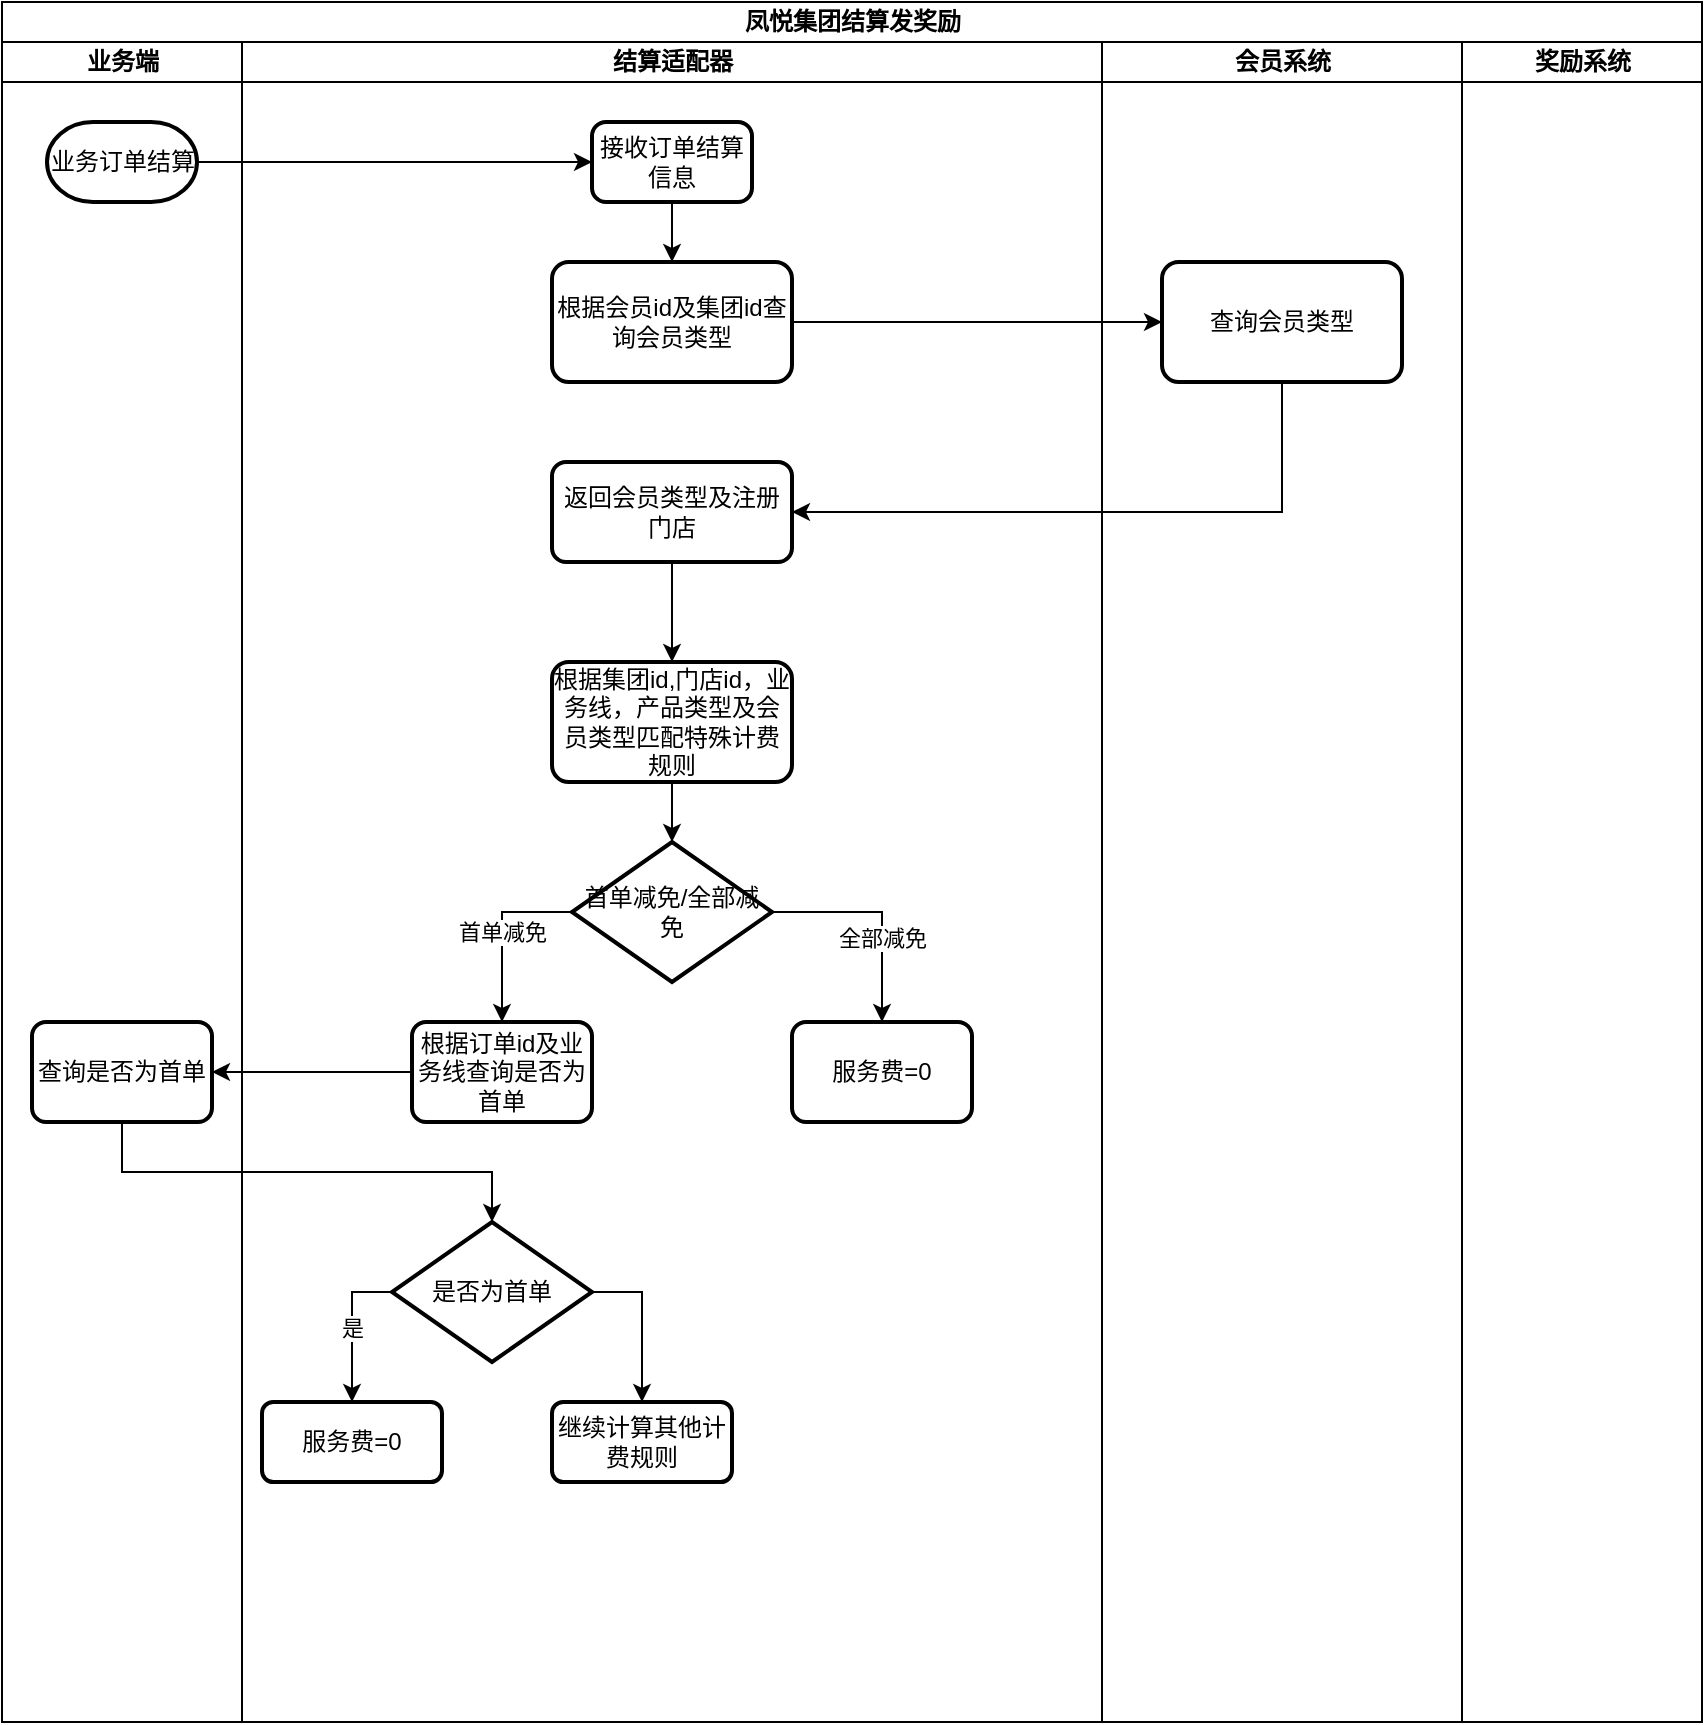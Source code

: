 <mxfile version="23.1.5" type="github">
  <diagram id="prtHgNgQTEPvFCAcTncT" name="Page-1">
    <mxGraphModel dx="977" dy="537" grid="1" gridSize="10" guides="1" tooltips="1" connect="1" arrows="1" fold="1" page="1" pageScale="1" pageWidth="827" pageHeight="1169" math="0" shadow="0">
      <root>
        <mxCell id="0" />
        <mxCell id="1" parent="0" />
        <mxCell id="0UQqs-vpr0hep9xXlx3u-1" value="凤悦集团结算发奖励" style="swimlane;childLayout=stackLayout;resizeParent=1;resizeParentMax=0;startSize=20;html=1;" vertex="1" parent="1">
          <mxGeometry x="60" y="20" width="850" height="860" as="geometry" />
        </mxCell>
        <mxCell id="0UQqs-vpr0hep9xXlx3u-5" value="业务端" style="swimlane;startSize=20;html=1;" vertex="1" parent="0UQqs-vpr0hep9xXlx3u-1">
          <mxGeometry y="20" width="120" height="840" as="geometry" />
        </mxCell>
        <mxCell id="0UQqs-vpr0hep9xXlx3u-8" value="业务订单结算" style="strokeWidth=2;html=1;shape=mxgraph.flowchart.terminator;whiteSpace=wrap;" vertex="1" parent="0UQqs-vpr0hep9xXlx3u-5">
          <mxGeometry x="22.5" y="40" width="75" height="40" as="geometry" />
        </mxCell>
        <mxCell id="0UQqs-vpr0hep9xXlx3u-31" value="查询是否为首单" style="whiteSpace=wrap;html=1;rounded=1;arcSize=14;strokeWidth=2;" vertex="1" parent="0UQqs-vpr0hep9xXlx3u-5">
          <mxGeometry x="15" y="490" width="90" height="50" as="geometry" />
        </mxCell>
        <mxCell id="0UQqs-vpr0hep9xXlx3u-2" value="结算适配器" style="swimlane;startSize=20;html=1;" vertex="1" parent="0UQqs-vpr0hep9xXlx3u-1">
          <mxGeometry x="120" y="20" width="430" height="840" as="geometry" />
        </mxCell>
        <mxCell id="0UQqs-vpr0hep9xXlx3u-12" value="" style="edgeStyle=orthogonalEdgeStyle;rounded=0;orthogonalLoop=1;jettySize=auto;html=1;" edge="1" parent="0UQqs-vpr0hep9xXlx3u-2" source="0UQqs-vpr0hep9xXlx3u-9" target="0UQqs-vpr0hep9xXlx3u-11">
          <mxGeometry relative="1" as="geometry" />
        </mxCell>
        <mxCell id="0UQqs-vpr0hep9xXlx3u-9" value="接收订单结算信息" style="rounded=1;whiteSpace=wrap;html=1;absoluteArcSize=1;arcSize=14;strokeWidth=2;" vertex="1" parent="0UQqs-vpr0hep9xXlx3u-2">
          <mxGeometry x="175" y="40" width="80" height="40" as="geometry" />
        </mxCell>
        <mxCell id="0UQqs-vpr0hep9xXlx3u-11" value="根据会员id及集团id查询会员类型" style="whiteSpace=wrap;html=1;rounded=1;arcSize=14;strokeWidth=2;" vertex="1" parent="0UQqs-vpr0hep9xXlx3u-2">
          <mxGeometry x="155" y="110" width="120" height="60" as="geometry" />
        </mxCell>
        <mxCell id="0UQqs-vpr0hep9xXlx3u-20" style="edgeStyle=orthogonalEdgeStyle;rounded=0;orthogonalLoop=1;jettySize=auto;html=1;exitX=0.5;exitY=1;exitDx=0;exitDy=0;" edge="1" parent="0UQqs-vpr0hep9xXlx3u-2" source="0UQqs-vpr0hep9xXlx3u-17" target="0UQqs-vpr0hep9xXlx3u-19">
          <mxGeometry relative="1" as="geometry" />
        </mxCell>
        <mxCell id="0UQqs-vpr0hep9xXlx3u-17" value="返回会员类型及注册门店" style="whiteSpace=wrap;html=1;rounded=1;arcSize=14;strokeWidth=2;" vertex="1" parent="0UQqs-vpr0hep9xXlx3u-2">
          <mxGeometry x="155" y="210" width="120" height="50" as="geometry" />
        </mxCell>
        <mxCell id="0UQqs-vpr0hep9xXlx3u-25" style="edgeStyle=orthogonalEdgeStyle;rounded=0;orthogonalLoop=1;jettySize=auto;html=1;exitX=0.5;exitY=1;exitDx=0;exitDy=0;" edge="1" parent="0UQqs-vpr0hep9xXlx3u-2" source="0UQqs-vpr0hep9xXlx3u-19" target="0UQqs-vpr0hep9xXlx3u-22">
          <mxGeometry relative="1" as="geometry" />
        </mxCell>
        <mxCell id="0UQqs-vpr0hep9xXlx3u-19" value="根据集团id,门店id，业务线，产品类型及会员类型匹配特殊计费规则" style="whiteSpace=wrap;html=1;rounded=1;arcSize=14;strokeWidth=2;" vertex="1" parent="0UQqs-vpr0hep9xXlx3u-2">
          <mxGeometry x="155" y="310" width="120" height="60" as="geometry" />
        </mxCell>
        <mxCell id="0UQqs-vpr0hep9xXlx3u-30" value="首单减免" style="edgeStyle=orthogonalEdgeStyle;rounded=0;orthogonalLoop=1;jettySize=auto;html=1;exitX=0;exitY=0.5;exitDx=0;exitDy=0;exitPerimeter=0;entryX=0.5;entryY=0;entryDx=0;entryDy=0;" edge="1" parent="0UQqs-vpr0hep9xXlx3u-2" source="0UQqs-vpr0hep9xXlx3u-22" target="0UQqs-vpr0hep9xXlx3u-26">
          <mxGeometry relative="1" as="geometry" />
        </mxCell>
        <mxCell id="0UQqs-vpr0hep9xXlx3u-47" style="edgeStyle=orthogonalEdgeStyle;rounded=0;orthogonalLoop=1;jettySize=auto;html=1;exitX=1;exitY=0.5;exitDx=0;exitDy=0;exitPerimeter=0;entryX=0.5;entryY=0;entryDx=0;entryDy=0;" edge="1" parent="0UQqs-vpr0hep9xXlx3u-2" source="0UQqs-vpr0hep9xXlx3u-22" target="0UQqs-vpr0hep9xXlx3u-46">
          <mxGeometry relative="1" as="geometry" />
        </mxCell>
        <mxCell id="0UQqs-vpr0hep9xXlx3u-48" value="全部减免" style="edgeLabel;html=1;align=center;verticalAlign=middle;resizable=0;points=[];" vertex="1" connectable="0" parent="0UQqs-vpr0hep9xXlx3u-47">
          <mxGeometry x="0.236" relative="1" as="geometry">
            <mxPoint as="offset" />
          </mxGeometry>
        </mxCell>
        <mxCell id="0UQqs-vpr0hep9xXlx3u-22" value="首单减免/全部减免" style="strokeWidth=2;html=1;shape=mxgraph.flowchart.decision;whiteSpace=wrap;" vertex="1" parent="0UQqs-vpr0hep9xXlx3u-2">
          <mxGeometry x="165" y="400" width="100" height="70" as="geometry" />
        </mxCell>
        <mxCell id="0UQqs-vpr0hep9xXlx3u-26" value="根据订单id及业务线查询是否为首单" style="whiteSpace=wrap;html=1;rounded=1;arcSize=14;strokeWidth=2;" vertex="1" parent="0UQqs-vpr0hep9xXlx3u-2">
          <mxGeometry x="85" y="490" width="90" height="50" as="geometry" />
        </mxCell>
        <mxCell id="0UQqs-vpr0hep9xXlx3u-37" value="是" style="edgeStyle=orthogonalEdgeStyle;rounded=0;orthogonalLoop=1;jettySize=auto;html=1;exitX=0;exitY=0.5;exitDx=0;exitDy=0;exitPerimeter=0;entryX=0.5;entryY=0;entryDx=0;entryDy=0;" edge="1" parent="0UQqs-vpr0hep9xXlx3u-2" source="0UQqs-vpr0hep9xXlx3u-35" target="0UQqs-vpr0hep9xXlx3u-36">
          <mxGeometry relative="1" as="geometry" />
        </mxCell>
        <mxCell id="0UQqs-vpr0hep9xXlx3u-45" style="edgeStyle=orthogonalEdgeStyle;rounded=0;orthogonalLoop=1;jettySize=auto;html=1;exitX=1;exitY=0.5;exitDx=0;exitDy=0;exitPerimeter=0;entryX=0.5;entryY=0;entryDx=0;entryDy=0;" edge="1" parent="0UQqs-vpr0hep9xXlx3u-2" source="0UQqs-vpr0hep9xXlx3u-35" target="0UQqs-vpr0hep9xXlx3u-44">
          <mxGeometry relative="1" as="geometry" />
        </mxCell>
        <mxCell id="0UQqs-vpr0hep9xXlx3u-35" value="是否为首单" style="strokeWidth=2;html=1;shape=mxgraph.flowchart.decision;whiteSpace=wrap;" vertex="1" parent="0UQqs-vpr0hep9xXlx3u-2">
          <mxGeometry x="75" y="590" width="100" height="70" as="geometry" />
        </mxCell>
        <mxCell id="0UQqs-vpr0hep9xXlx3u-36" value="服务费=0" style="whiteSpace=wrap;html=1;rounded=1;arcSize=14;strokeWidth=2;" vertex="1" parent="0UQqs-vpr0hep9xXlx3u-2">
          <mxGeometry x="10" y="680" width="90" height="40" as="geometry" />
        </mxCell>
        <mxCell id="0UQqs-vpr0hep9xXlx3u-44" value="继续计算其他计费规则" style="whiteSpace=wrap;html=1;rounded=1;arcSize=14;strokeWidth=2;" vertex="1" parent="0UQqs-vpr0hep9xXlx3u-2">
          <mxGeometry x="155" y="680" width="90" height="40" as="geometry" />
        </mxCell>
        <mxCell id="0UQqs-vpr0hep9xXlx3u-46" value="服务费=0" style="whiteSpace=wrap;html=1;rounded=1;arcSize=14;strokeWidth=2;" vertex="1" parent="0UQqs-vpr0hep9xXlx3u-2">
          <mxGeometry x="275" y="490" width="90" height="50" as="geometry" />
        </mxCell>
        <mxCell id="0UQqs-vpr0hep9xXlx3u-3" value="会员系统" style="swimlane;startSize=20;html=1;" vertex="1" parent="0UQqs-vpr0hep9xXlx3u-1">
          <mxGeometry x="550" y="20" width="180" height="840" as="geometry" />
        </mxCell>
        <mxCell id="0UQqs-vpr0hep9xXlx3u-13" value="查询会员类型" style="whiteSpace=wrap;html=1;rounded=1;arcSize=14;strokeWidth=2;" vertex="1" parent="0UQqs-vpr0hep9xXlx3u-3">
          <mxGeometry x="30" y="110" width="120" height="60" as="geometry" />
        </mxCell>
        <mxCell id="0UQqs-vpr0hep9xXlx3u-4" value="奖励系统" style="swimlane;startSize=20;html=1;" vertex="1" parent="0UQqs-vpr0hep9xXlx3u-1">
          <mxGeometry x="730" y="20" width="120" height="840" as="geometry" />
        </mxCell>
        <mxCell id="0UQqs-vpr0hep9xXlx3u-10" style="edgeStyle=orthogonalEdgeStyle;rounded=0;orthogonalLoop=1;jettySize=auto;html=1;entryX=0;entryY=0.5;entryDx=0;entryDy=0;" edge="1" parent="0UQqs-vpr0hep9xXlx3u-1" source="0UQqs-vpr0hep9xXlx3u-8" target="0UQqs-vpr0hep9xXlx3u-9">
          <mxGeometry relative="1" as="geometry" />
        </mxCell>
        <mxCell id="0UQqs-vpr0hep9xXlx3u-15" style="edgeStyle=orthogonalEdgeStyle;rounded=0;orthogonalLoop=1;jettySize=auto;html=1;exitX=1;exitY=0.5;exitDx=0;exitDy=0;entryX=0;entryY=0.5;entryDx=0;entryDy=0;" edge="1" parent="0UQqs-vpr0hep9xXlx3u-1" source="0UQqs-vpr0hep9xXlx3u-11" target="0UQqs-vpr0hep9xXlx3u-13">
          <mxGeometry relative="1" as="geometry" />
        </mxCell>
        <mxCell id="0UQqs-vpr0hep9xXlx3u-18" style="edgeStyle=orthogonalEdgeStyle;rounded=0;orthogonalLoop=1;jettySize=auto;html=1;exitX=0.5;exitY=1;exitDx=0;exitDy=0;entryX=1;entryY=0.5;entryDx=0;entryDy=0;" edge="1" parent="0UQqs-vpr0hep9xXlx3u-1" source="0UQqs-vpr0hep9xXlx3u-13" target="0UQqs-vpr0hep9xXlx3u-17">
          <mxGeometry relative="1" as="geometry" />
        </mxCell>
        <mxCell id="0UQqs-vpr0hep9xXlx3u-33" style="edgeStyle=orthogonalEdgeStyle;rounded=0;orthogonalLoop=1;jettySize=auto;html=1;exitX=0;exitY=0.5;exitDx=0;exitDy=0;entryX=1;entryY=0.5;entryDx=0;entryDy=0;" edge="1" parent="0UQqs-vpr0hep9xXlx3u-1" source="0UQqs-vpr0hep9xXlx3u-26" target="0UQqs-vpr0hep9xXlx3u-31">
          <mxGeometry relative="1" as="geometry" />
        </mxCell>
        <mxCell id="0UQqs-vpr0hep9xXlx3u-34" style="edgeStyle=orthogonalEdgeStyle;rounded=0;orthogonalLoop=1;jettySize=auto;html=1;exitX=0.5;exitY=1;exitDx=0;exitDy=0;entryX=0.5;entryY=0;entryDx=0;entryDy=0;entryPerimeter=0;" edge="1" parent="0UQqs-vpr0hep9xXlx3u-1" source="0UQqs-vpr0hep9xXlx3u-31" target="0UQqs-vpr0hep9xXlx3u-35">
          <mxGeometry relative="1" as="geometry">
            <mxPoint x="150" y="650" as="targetPoint" />
          </mxGeometry>
        </mxCell>
      </root>
    </mxGraphModel>
  </diagram>
</mxfile>

